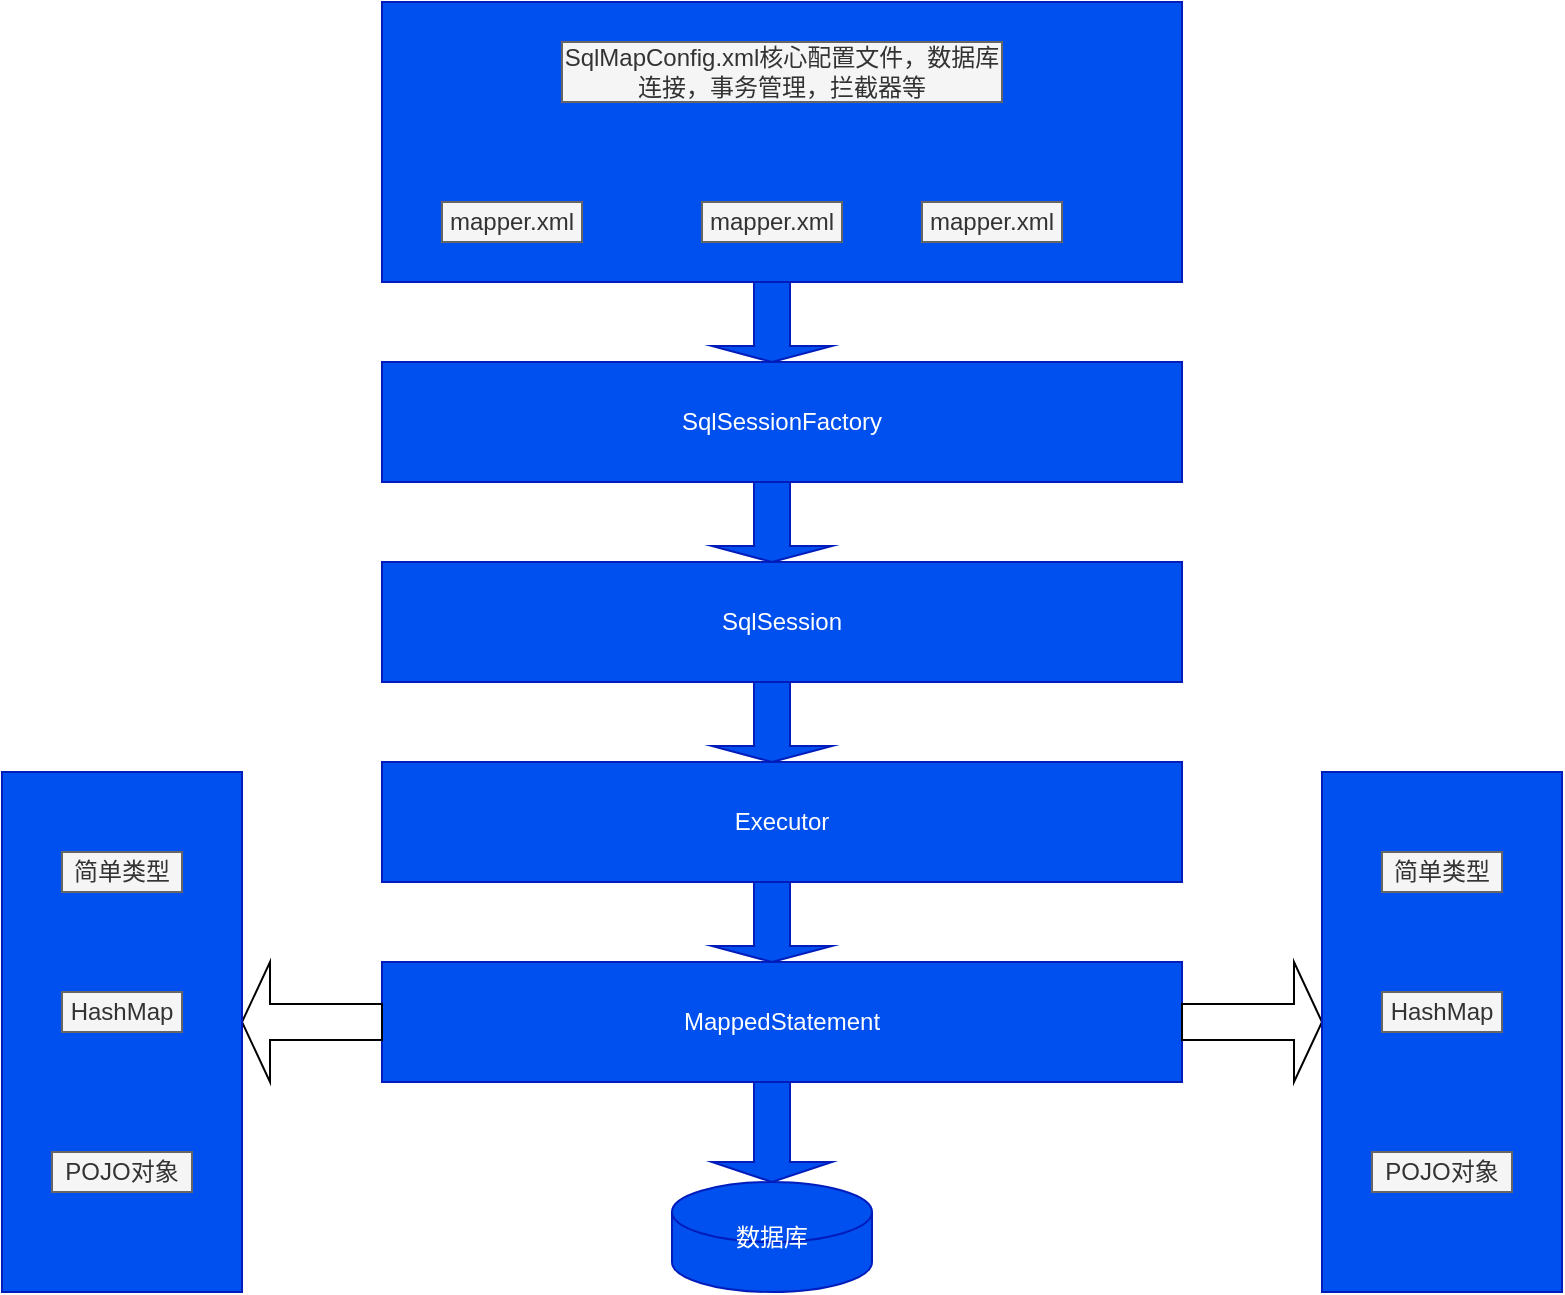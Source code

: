 <mxfile version="13.6.0" type="github"><diagram id="W44ltnB0kPU0o2ahbl9R" name="Page-1"><mxGraphModel dx="1149" dy="650" grid="1" gridSize="10" guides="1" tooltips="1" connect="1" arrows="1" fold="1" page="1" pageScale="1" pageWidth="827" pageHeight="1169" math="0" shadow="0"><root><mxCell id="0"/><mxCell id="1" parent="0"/><mxCell id="NkuPDQv40q8gRWIt98uC-1" value="" style="rounded=0;whiteSpace=wrap;html=1;fillColor=#0050ef;strokeColor=#001DBC;fontColor=#ffffff;" vertex="1" parent="1"><mxGeometry x="260" y="20" width="400" height="140" as="geometry"/></mxCell><mxCell id="NkuPDQv40q8gRWIt98uC-2" value="SqlMapConfig.xml核心配置文件，数据库连接，事务管理，拦截器等" style="text;html=1;align=center;verticalAlign=middle;whiteSpace=wrap;rounded=0;fillColor=#f5f5f5;strokeColor=#666666;fontColor=#333333;" vertex="1" parent="1"><mxGeometry x="350" y="40" width="220" height="30" as="geometry"/></mxCell><mxCell id="NkuPDQv40q8gRWIt98uC-3" value="mapper.xml" style="text;html=1;align=center;verticalAlign=middle;whiteSpace=wrap;rounded=0;fillColor=#f5f5f5;strokeColor=#666666;fontColor=#333333;" vertex="1" parent="1"><mxGeometry x="290" y="120" width="70" height="20" as="geometry"/></mxCell><mxCell id="NkuPDQv40q8gRWIt98uC-4" value="mapper.xml" style="text;html=1;align=center;verticalAlign=middle;whiteSpace=wrap;rounded=0;fillColor=#f5f5f5;strokeColor=#666666;fontColor=#333333;" vertex="1" parent="1"><mxGeometry x="420" y="120" width="70" height="20" as="geometry"/></mxCell><mxCell id="NkuPDQv40q8gRWIt98uC-5" value="mapper.xml" style="text;html=1;strokeColor=#666666;fillColor=#f5f5f5;align=center;verticalAlign=middle;whiteSpace=wrap;rounded=0;fontColor=#333333;" vertex="1" parent="1"><mxGeometry x="530" y="120" width="70" height="20" as="geometry"/></mxCell><mxCell id="NkuPDQv40q8gRWIt98uC-6" value="" style="shape=singleArrow;direction=south;whiteSpace=wrap;html=1;fillColor=#0050ef;strokeColor=#001DBC;fontColor=#ffffff;" vertex="1" parent="1"><mxGeometry x="425" y="160" width="60" height="40" as="geometry"/></mxCell><mxCell id="NkuPDQv40q8gRWIt98uC-7" value="SqlSessionFactory" style="rounded=0;whiteSpace=wrap;html=1;fillColor=#0050ef;strokeColor=#001DBC;fontColor=#ffffff;" vertex="1" parent="1"><mxGeometry x="260" y="200" width="400" height="60" as="geometry"/></mxCell><mxCell id="NkuPDQv40q8gRWIt98uC-8" value="" style="shape=singleArrow;direction=south;whiteSpace=wrap;html=1;fillColor=#0050ef;strokeColor=#001DBC;fontColor=#ffffff;" vertex="1" parent="1"><mxGeometry x="425" y="260" width="60" height="40" as="geometry"/></mxCell><mxCell id="NkuPDQv40q8gRWIt98uC-9" value="SqlSession" style="rounded=0;whiteSpace=wrap;html=1;fillColor=#0050ef;strokeColor=#001DBC;fontColor=#ffffff;" vertex="1" parent="1"><mxGeometry x="260" y="300" width="400" height="60" as="geometry"/></mxCell><mxCell id="NkuPDQv40q8gRWIt98uC-10" value="" style="shape=singleArrow;direction=south;whiteSpace=wrap;html=1;fillColor=#0050ef;strokeColor=#001DBC;fontColor=#ffffff;" vertex="1" parent="1"><mxGeometry x="425" y="360" width="60" height="40" as="geometry"/></mxCell><mxCell id="NkuPDQv40q8gRWIt98uC-11" value="Executor" style="rounded=0;whiteSpace=wrap;html=1;fillColor=#0050ef;strokeColor=#001DBC;fontColor=#ffffff;" vertex="1" parent="1"><mxGeometry x="260" y="400" width="400" height="60" as="geometry"/></mxCell><mxCell id="NkuPDQv40q8gRWIt98uC-12" value="" style="shape=singleArrow;direction=south;whiteSpace=wrap;html=1;fillColor=#0050ef;strokeColor=#001DBC;fontColor=#ffffff;" vertex="1" parent="1"><mxGeometry x="425" y="460" width="60" height="40" as="geometry"/></mxCell><mxCell id="NkuPDQv40q8gRWIt98uC-13" value="MappedStatement" style="rounded=0;whiteSpace=wrap;html=1;fillColor=#0050ef;strokeColor=#001DBC;fontColor=#ffffff;" vertex="1" parent="1"><mxGeometry x="260" y="500" width="400" height="60" as="geometry"/></mxCell><mxCell id="NkuPDQv40q8gRWIt98uC-14" value="数据库" style="shape=cylinder2;whiteSpace=wrap;html=1;boundedLbl=1;backgroundOutline=1;size=15;fillColor=#0050ef;strokeColor=#001DBC;fontColor=#ffffff;" vertex="1" parent="1"><mxGeometry x="405" y="610" width="100" height="55" as="geometry"/></mxCell><mxCell id="NkuPDQv40q8gRWIt98uC-15" value="" style="shape=singleArrow;direction=south;whiteSpace=wrap;html=1;fillColor=#0050ef;strokeColor=#001DBC;fontColor=#ffffff;" vertex="1" parent="1"><mxGeometry x="425" y="560" width="60" height="50" as="geometry"/></mxCell><mxCell id="NkuPDQv40q8gRWIt98uC-16" value="" style="shape=singleArrow;direction=west;whiteSpace=wrap;html=1;" vertex="1" parent="1"><mxGeometry x="190" y="500" width="70" height="60" as="geometry"/></mxCell><mxCell id="NkuPDQv40q8gRWIt98uC-18" value="" style="shape=singleArrow;whiteSpace=wrap;html=1;" vertex="1" parent="1"><mxGeometry x="660" y="500" width="70" height="60" as="geometry"/></mxCell><mxCell id="NkuPDQv40q8gRWIt98uC-19" value="" style="rounded=0;whiteSpace=wrap;html=1;fillColor=#0050ef;strokeColor=#001DBC;fontColor=#ffffff;" vertex="1" parent="1"><mxGeometry x="70" y="405" width="120" height="260" as="geometry"/></mxCell><mxCell id="NkuPDQv40q8gRWIt98uC-20" value="简单类型" style="text;html=1;strokeColor=#666666;fillColor=#f5f5f5;align=center;verticalAlign=middle;whiteSpace=wrap;rounded=0;fontColor=#333333;" vertex="1" parent="1"><mxGeometry x="100" y="445" width="60" height="20" as="geometry"/></mxCell><mxCell id="NkuPDQv40q8gRWIt98uC-21" value="HashMap" style="text;html=1;strokeColor=#666666;fillColor=#f5f5f5;align=center;verticalAlign=middle;whiteSpace=wrap;rounded=0;fontColor=#333333;" vertex="1" parent="1"><mxGeometry x="100" y="515" width="60" height="20" as="geometry"/></mxCell><mxCell id="NkuPDQv40q8gRWIt98uC-22" value="POJO对象" style="text;html=1;strokeColor=#666666;fillColor=#f5f5f5;align=center;verticalAlign=middle;whiteSpace=wrap;rounded=0;fontColor=#333333;" vertex="1" parent="1"><mxGeometry x="95" y="595" width="70" height="20" as="geometry"/></mxCell><mxCell id="NkuPDQv40q8gRWIt98uC-23" value="" style="rounded=0;whiteSpace=wrap;html=1;fillColor=#0050ef;strokeColor=#001DBC;fontColor=#ffffff;" vertex="1" parent="1"><mxGeometry x="730" y="405" width="120" height="260" as="geometry"/></mxCell><mxCell id="NkuPDQv40q8gRWIt98uC-24" value="简单类型" style="text;html=1;strokeColor=#666666;fillColor=#f5f5f5;align=center;verticalAlign=middle;whiteSpace=wrap;rounded=0;fontColor=#333333;" vertex="1" parent="1"><mxGeometry x="760" y="445" width="60" height="20" as="geometry"/></mxCell><mxCell id="NkuPDQv40q8gRWIt98uC-25" value="HashMap" style="text;html=1;strokeColor=#666666;fillColor=#f5f5f5;align=center;verticalAlign=middle;whiteSpace=wrap;rounded=0;fontColor=#333333;" vertex="1" parent="1"><mxGeometry x="760" y="515" width="60" height="20" as="geometry"/></mxCell><mxCell id="NkuPDQv40q8gRWIt98uC-26" value="POJO对象" style="text;html=1;strokeColor=#666666;fillColor=#f5f5f5;align=center;verticalAlign=middle;whiteSpace=wrap;rounded=0;fontColor=#333333;" vertex="1" parent="1"><mxGeometry x="755" y="595" width="70" height="20" as="geometry"/></mxCell></root></mxGraphModel></diagram></mxfile>